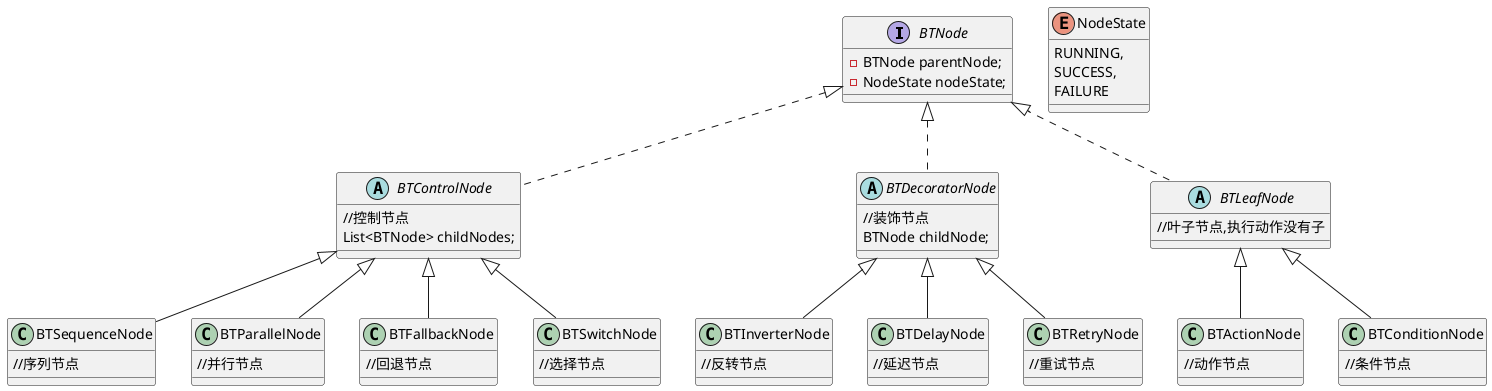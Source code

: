 @startuml
interface BTNode {
    - BTNode parentNode;
    - NodeState nodeState;
}

enum NodeState{
    RUNNING,
    SUCCESS,
    FAILURE
}
abstract class BTControlNode implements BTNode {
    //控制节点
    List<BTNode> childNodes;
}

class BTSequenceNode extends BTControlNode {
    //序列节点
}

class BTParallelNode extends BTControlNode {
    //并行节点
}

class BTFallbackNode extends BTControlNode {
    //回退节点
}

class BTSwitchNode extends BTControlNode {
    //选择节点
}


abstract class BTDecoratorNode implements BTNode {
    //装饰节点
    BTNode childNode;
}

class BTInverterNode extends BTDecoratorNode {
    //反转节点
}

class BTDelayNode extends BTDecoratorNode {
    //延迟节点
}

class BTRetryNode extends BTDecoratorNode {
    //重试节点
}



abstract class BTLeafNode implements BTNode {
    //叶子节点,执行动作没有子
}

class BTActionNode extends BTLeafNode {
    //动作节点
}

class BTConditionNode extends BTLeafNode {
    //条件节点
}


@enduml